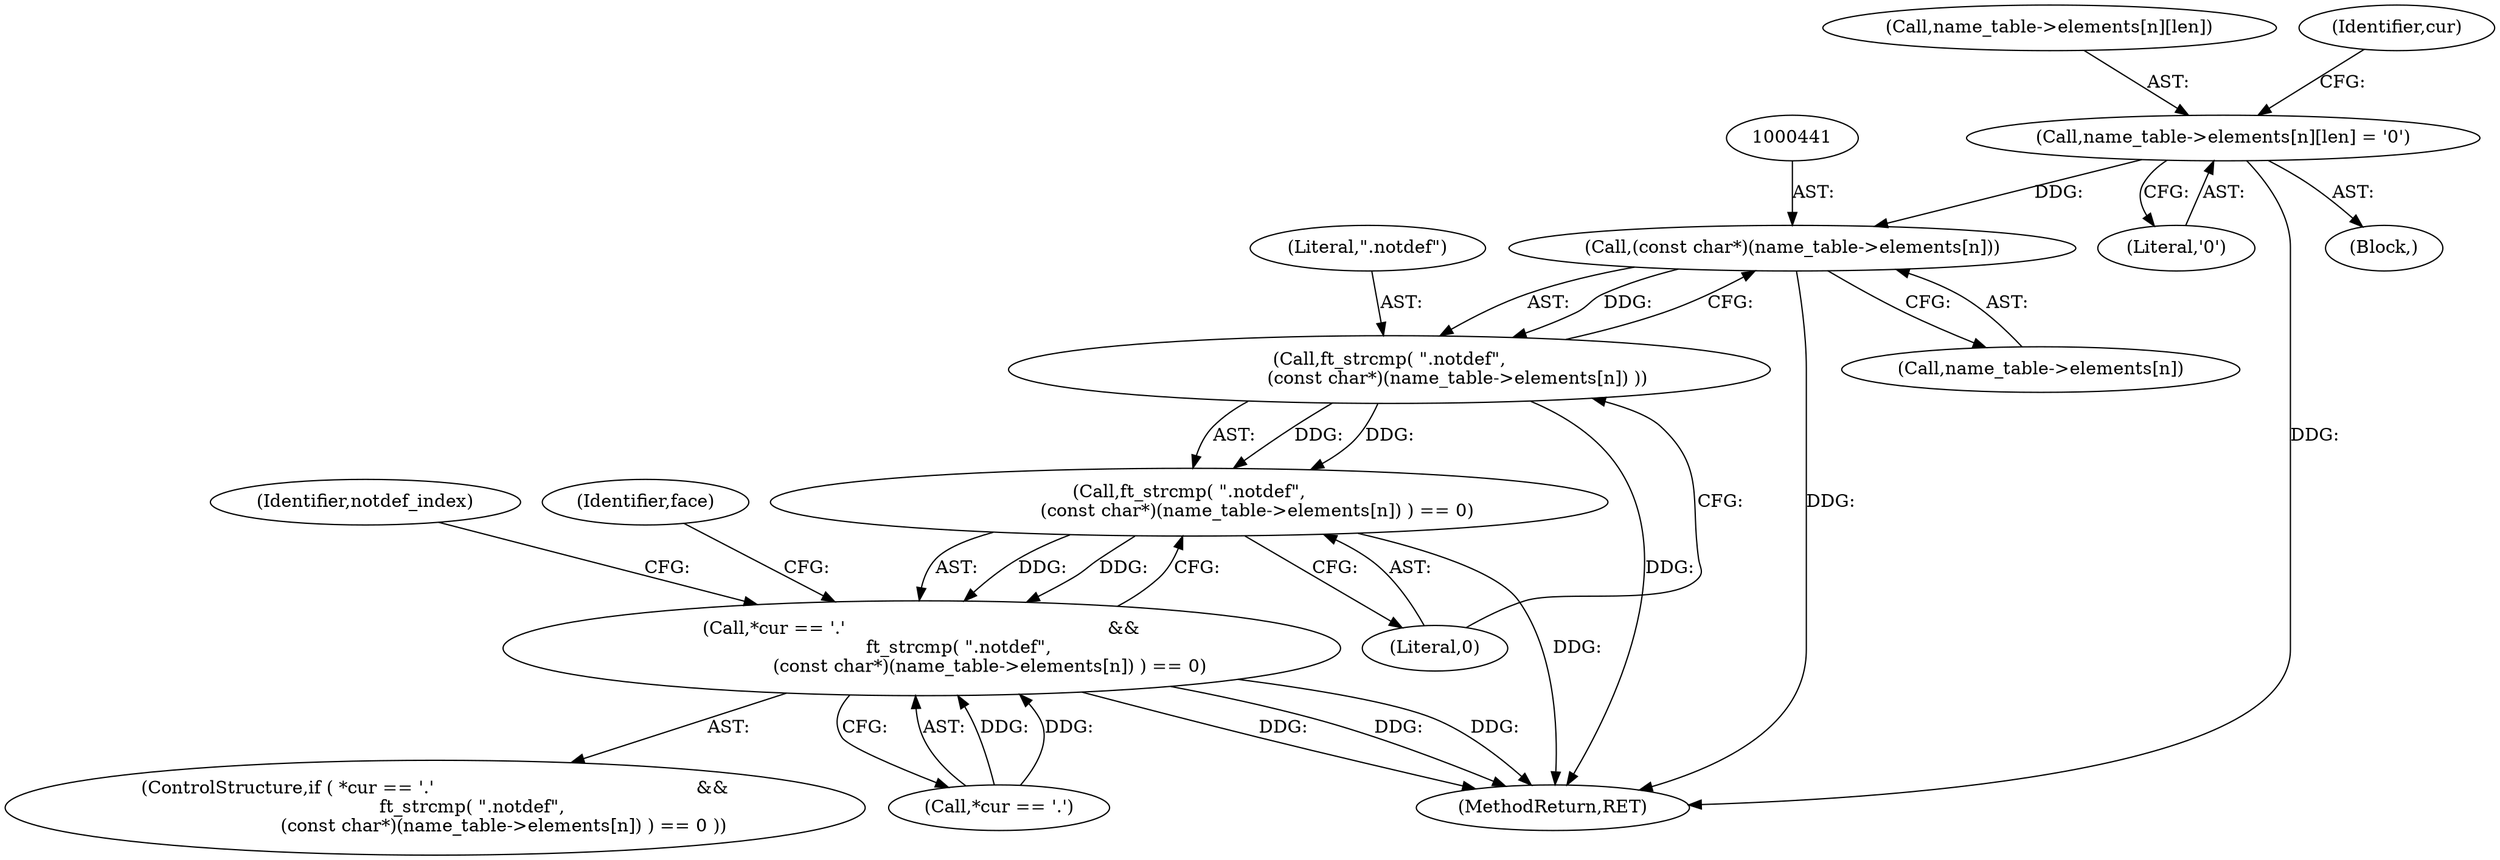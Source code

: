 digraph "0_savannah_dd89710f0f643eb0f99a3830e0712d26c7642acd@array" {
"1000422" [label="(Call,name_table->elements[n][len] = '\0')"];
"1000440" [label="(Call,(const char*)(name_table->elements[n]))"];
"1000438" [label="(Call,ft_strcmp( \".notdef\",\n                        (const char*)(name_table->elements[n]) ))"];
"1000437" [label="(Call,ft_strcmp( \".notdef\",\n                        (const char*)(name_table->elements[n]) ) == 0)"];
"1000432" [label="(Call,*cur == '.'                                              &&\n             ft_strcmp( \".notdef\",\n                        (const char*)(name_table->elements[n]) ) == 0)"];
"1000431" [label="(ControlStructure,if ( *cur == '.'                                              &&\n             ft_strcmp( \".notdef\",\n                        (const char*)(name_table->elements[n]) ) == 0 ))"];
"1000422" [label="(Call,name_table->elements[n][len] = '\0')"];
"1000423" [label="(Call,name_table->elements[n][len])"];
"1000430" [label="(Literal,'\0')"];
"1000440" [label="(Call,(const char*)(name_table->elements[n]))"];
"1000439" [label="(Literal,\".notdef\")"];
"1000447" [label="(Literal,0)"];
"1000437" [label="(Call,ft_strcmp( \".notdef\",\n                        (const char*)(name_table->elements[n]) ) == 0)"];
"1000823" [label="(MethodReturn,RET)"];
"1000432" [label="(Call,*cur == '.'                                              &&\n             ft_strcmp( \".notdef\",\n                        (const char*)(name_table->elements[n]) ) == 0)"];
"1000370" [label="(Block,)"];
"1000450" [label="(Identifier,notdef_index)"];
"1000461" [label="(Identifier,face)"];
"1000433" [label="(Call,*cur == '.')"];
"1000435" [label="(Identifier,cur)"];
"1000442" [label="(Call,name_table->elements[n])"];
"1000438" [label="(Call,ft_strcmp( \".notdef\",\n                        (const char*)(name_table->elements[n]) ))"];
"1000422" -> "1000370"  [label="AST: "];
"1000422" -> "1000430"  [label="CFG: "];
"1000423" -> "1000422"  [label="AST: "];
"1000430" -> "1000422"  [label="AST: "];
"1000435" -> "1000422"  [label="CFG: "];
"1000422" -> "1000823"  [label="DDG: "];
"1000422" -> "1000440"  [label="DDG: "];
"1000440" -> "1000438"  [label="AST: "];
"1000440" -> "1000442"  [label="CFG: "];
"1000441" -> "1000440"  [label="AST: "];
"1000442" -> "1000440"  [label="AST: "];
"1000438" -> "1000440"  [label="CFG: "];
"1000440" -> "1000823"  [label="DDG: "];
"1000440" -> "1000438"  [label="DDG: "];
"1000438" -> "1000437"  [label="AST: "];
"1000439" -> "1000438"  [label="AST: "];
"1000447" -> "1000438"  [label="CFG: "];
"1000438" -> "1000823"  [label="DDG: "];
"1000438" -> "1000437"  [label="DDG: "];
"1000438" -> "1000437"  [label="DDG: "];
"1000437" -> "1000432"  [label="AST: "];
"1000437" -> "1000447"  [label="CFG: "];
"1000447" -> "1000437"  [label="AST: "];
"1000432" -> "1000437"  [label="CFG: "];
"1000437" -> "1000823"  [label="DDG: "];
"1000437" -> "1000432"  [label="DDG: "];
"1000437" -> "1000432"  [label="DDG: "];
"1000432" -> "1000431"  [label="AST: "];
"1000432" -> "1000433"  [label="CFG: "];
"1000433" -> "1000432"  [label="AST: "];
"1000450" -> "1000432"  [label="CFG: "];
"1000461" -> "1000432"  [label="CFG: "];
"1000432" -> "1000823"  [label="DDG: "];
"1000432" -> "1000823"  [label="DDG: "];
"1000432" -> "1000823"  [label="DDG: "];
"1000433" -> "1000432"  [label="DDG: "];
"1000433" -> "1000432"  [label="DDG: "];
}
